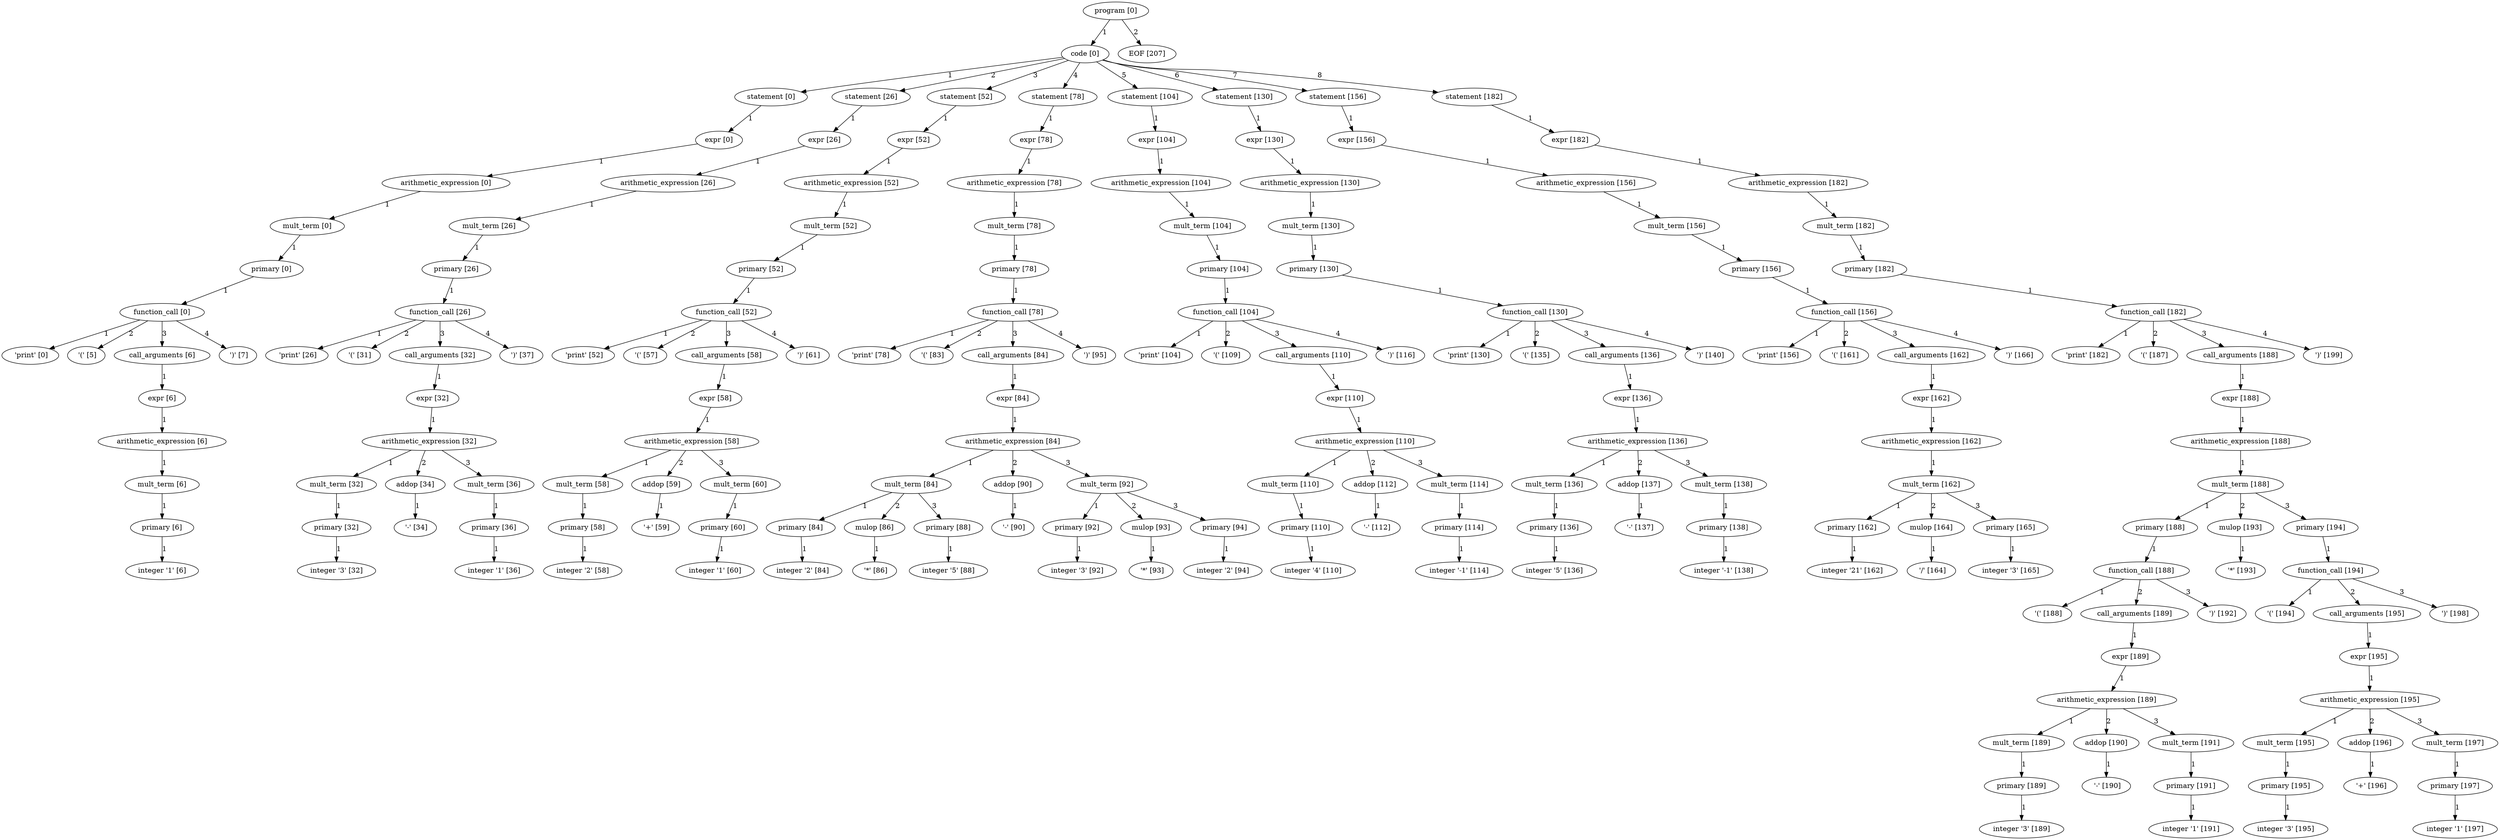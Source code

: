 digraph arpeggio_graph {
2612832493928 [label="program [0]"];
2612832493928->2612832191832 [label="1"]

2612832191832 [label="code [0]"];
2612832191832->2612832209080 [label="1"]

2612832209080 [label="statement [0]"];
2612832209080->2612832208936 [label="1"]

2612832208936 [label="expr [0]"];
2612832208936->2612832208792 [label="1"]

2612832208792 [label="arithmetic_expression [0]"];
2612832208792->2612832208648 [label="1"]

2612832208648 [label="mult_term [0]"];
2612832208648->2612832208504 [label="1"]

2612832208504 [label="primary [0]"];
2612832208504->2612832208360 [label="1"]

2612832208360 [label="function_call [0]"];
2612832208360->2612831867976 [label="1"]

2612831867976 [label=" 'print' [0]"];
2612832208360->2612831869256 [label="2"]

2612831869256 [label=" '(' [5]"];
2612832208360->2612832208216 [label="3"]

2612832208216 [label="call_arguments [6]"];
2612832208216->2612832208072 [label="1"]

2612832208072 [label="expr [6]"];
2612832208072->2612832207928 [label="1"]

2612832207928 [label="arithmetic_expression [6]"];
2612832207928->2612832207784 [label="1"]

2612832207784 [label="mult_term [6]"];
2612832207784->2612832207640 [label="1"]

2612832207640 [label="primary [6]"];
2612832207640->2612831869512 [label="1"]

2612831869512 [label="integer '1' [6]"];
2612832208360->2612831869640 [label="4"]

2612831869640 [label=" ')' [7]"];
2612832191832->2612832314424 [label="2"]

2612832314424 [label="statement [26]"];
2612832314424->2612832314280 [label="1"]

2612832314280 [label="expr [26]"];
2612832314280->2612832314136 [label="1"]

2612832314136 [label="arithmetic_expression [26]"];
2612832314136->2612832313992 [label="1"]

2612832313992 [label="mult_term [26]"];
2612832313992->2612832313848 [label="1"]

2612832313848 [label="primary [26]"];
2612832313848->2612832313704 [label="1"]

2612832313704 [label="function_call [26]"];
2612832313704->2612831869768 [label="1"]

2612831869768 [label=" 'print' [26]"];
2612832313704->2612831868872 [label="2"]

2612831868872 [label=" '(' [31]"];
2612832313704->2612832313560 [label="3"]

2612832313560 [label="call_arguments [32]"];
2612832313560->2612832313416 [label="1"]

2612832313416 [label="expr [32]"];
2612832313416->2612832210808 [label="1"]

2612832210808 [label="arithmetic_expression [32]"];
2612832210808->2612832210232 [label="1"]

2612832210232 [label="mult_term [32]"];
2612832210232->2612832210088 [label="1"]

2612832210088 [label="primary [32]"];
2612832210088->2612831870664 [label="1"]

2612831870664 [label="integer '3' [32]"];
2612832210808->2612832210376 [label="2"]

2612832210376 [label="addop [34]"];
2612832210376->2612831870792 [label="1"]

2612831870792 [label=" '-' [34]"];
2612832210808->2612832210664 [label="3"]

2612832210664 [label="mult_term [36]"];
2612832210664->2612832210520 [label="1"]

2612832210520 [label="primary [36]"];
2612832210520->2612832309320 [label="1"]

2612832309320 [label="integer '1' [36]"];
2612832313704->2612832309448 [label="4"]

2612832309448 [label=" ')' [37]"];
2612832191832->2612832316440 [label="3"]

2612832316440 [label="statement [52]"];
2612832316440->2612832316296 [label="1"]

2612832316296 [label="expr [52]"];
2612832316296->2612832316152 [label="1"]

2612832316152 [label="arithmetic_expression [52]"];
2612832316152->2612832316008 [label="1"]

2612832316008 [label="mult_term [52]"];
2612832316008->2612832315864 [label="1"]

2612832315864 [label="primary [52]"];
2612832315864->2612832315720 [label="1"]

2612832315720 [label="function_call [52]"];
2612832315720->2612831869384 [label="1"]

2612831869384 [label=" 'print' [52]"];
2612832315720->2612831869896 [label="2"]

2612831869896 [label=" '(' [57]"];
2612832315720->2612832315576 [label="3"]

2612832315576 [label="call_arguments [58]"];
2612832315576->2612832315432 [label="1"]

2612832315432 [label="expr [58]"];
2612832315432->2612832315288 [label="1"]

2612832315288 [label="arithmetic_expression [58]"];
2612832315288->2612832314712 [label="1"]

2612832314712 [label="mult_term [58]"];
2612832314712->2612832314568 [label="1"]

2612832314568 [label="primary [58]"];
2612832314568->2612832309960 [label="1"]

2612832309960 [label="integer '2' [58]"];
2612832315288->2612832314856 [label="2"]

2612832314856 [label="addop [59]"];
2612832314856->2612832310088 [label="1"]

2612832310088 [label=" '+' [59]"];
2612832315288->2612832315144 [label="3"]

2612832315144 [label="mult_term [60]"];
2612832315144->2612832315000 [label="1"]

2612832315000 [label="primary [60]"];
2612832315000->2612832310216 [label="1"]

2612832310216 [label="integer '1' [60]"];
2612832315720->2612832310344 [label="4"]

2612832310344 [label=" ')' [61]"];
2612832191832->2612832287480 [label="4"]

2612832287480 [label="statement [78]"];
2612832287480->2612832287336 [label="1"]

2612832287336 [label="expr [78]"];
2612832287336->2612832287192 [label="1"]

2612832287192 [label="arithmetic_expression [78]"];
2612832287192->2612832287048 [label="1"]

2612832287048 [label="mult_term [78]"];
2612832287048->2612832286904 [label="1"]

2612832286904 [label="primary [78]"];
2612832286904->2612832286760 [label="1"]

2612832286760 [label="function_call [78]"];
2612832286760->2612831870152 [label="1"]

2612831870152 [label=" 'print' [78]"];
2612832286760->2612831869000 [label="2"]

2612831869000 [label=" '(' [83]"];
2612832286760->2612832286616 [label="3"]

2612832286616 [label="call_arguments [84]"];
2612832286616->2612832286472 [label="1"]

2612832286472 [label="expr [84]"];
2612832286472->2612832286328 [label="1"]

2612832286328 [label="arithmetic_expression [84]"];
2612832286328->2612832285464 [label="1"]

2612832285464 [label="mult_term [84]"];
2612832285464->2612832285032 [label="1"]

2612832285032 [label="primary [84]"];
2612832285032->2612832311880 [label="1"]

2612832311880 [label="integer '2' [84]"];
2612832285464->2612832285176 [label="2"]

2612832285176 [label="mulop [86]"];
2612832285176->2612832312008 [label="1"]

2612832312008 [label=" '*' [86]"];
2612832285464->2612832285320 [label="3"]

2612832285320 [label="primary [88]"];
2612832285320->2612832312136 [label="1"]

2612832312136 [label="integer '5' [88]"];
2612832286328->2612832285608 [label="2"]

2612832285608 [label="addop [90]"];
2612832285608->2612832312264 [label="1"]

2612832312264 [label=" '-' [90]"];
2612832286328->2612832286184 [label="3"]

2612832286184 [label="mult_term [92]"];
2612832286184->2612832285752 [label="1"]

2612832285752 [label="primary [92]"];
2612832285752->2612832312392 [label="1"]

2612832312392 [label="integer '3' [92]"];
2612832286184->2612832285896 [label="2"]

2612832285896 [label="mulop [93]"];
2612832285896->2612832312520 [label="1"]

2612832312520 [label=" '*' [93]"];
2612832286184->2612832286040 [label="3"]

2612832286040 [label="primary [94]"];
2612832286040->2612832312648 [label="1"]

2612832312648 [label="integer '2' [94]"];
2612832286760->2612832312776 [label="4"]

2612832312776 [label=" ')' [95]"];
2612832191832->2612832288344 [label="5"]

2612832288344 [label="statement [104]"];
2612832288344->2612832288200 [label="1"]

2612832288200 [label="expr [104]"];
2612832288200->2612832288056 [label="1"]

2612832288056 [label="arithmetic_expression [104]"];
2612832288056->2612832287912 [label="1"]

2612832287912 [label="mult_term [104]"];
2612832287912->2612832287768 [label="1"]

2612832287768 [label="primary [104]"];
2612832287768->2612832287624 [label="1"]

2612832287624 [label="function_call [104]"];
2612832287624->2612831870408 [label="1"]

2612831870408 [label=" 'print' [104]"];
2612832287624->2612831870536 [label="2"]

2612831870536 [label=" '(' [109]"];
2612832287624->2612832284744 [label="3"]

2612832284744 [label="call_arguments [110]"];
2612832284744->2612832284888 [label="1"]

2612832284888 [label="expr [110]"];
2612832284888->2612832184648 [label="1"]

2612832184648 [label="arithmetic_expression [110]"];
2612832184648->2612832183784 [label="1"]

2612832183784 [label="mult_term [110]"];
2612832183784->2612832185656 [label="1"]

2612832185656 [label="primary [110]"];
2612832185656->2612832311240 [label="1"]

2612832311240 [label="integer '4' [110]"];
2612832184648->2612832182488 [label="2"]

2612832182488 [label="addop [112]"];
2612832182488->2612832311368 [label="1"]

2612832311368 [label=" '-' [112]"];
2612832184648->2612832182344 [label="3"]

2612832182344 [label="mult_term [114]"];
2612832182344->2612832185224 [label="1"]

2612832185224 [label="primary [114]"];
2612832185224->2612832310472 [label="1"]

2612832310472 [label="integer '-1' [114]"];
2612832287624->2612832309704 [label="4"]

2612832309704 [label=" ')' [116]"];
2612832191832->2612832327288 [label="6"]

2612832327288 [label="statement [130]"];
2612832327288->2612832327144 [label="1"]

2612832327144 [label="expr [130]"];
2612832327144->2612832327000 [label="1"]

2612832327000 [label="arithmetic_expression [130]"];
2612832327000->2612832326856 [label="1"]

2612832326856 [label="mult_term [130]"];
2612832326856->2612832326712 [label="1"]

2612832326712 [label="primary [130]"];
2612832326712->2612832326568 [label="1"]

2612832326568 [label="function_call [130]"];
2612832326568->2612831870024 [label="1"]

2612831870024 [label=" 'print' [130]"];
2612832326568->2612832311624 [label="2"]

2612832311624 [label=" '(' [135]"];
2612832326568->2612832326424 [label="3"]

2612832326424 [label="call_arguments [136]"];
2612832326424->2612832326280 [label="1"]

2612832326280 [label="expr [136]"];
2612832326280->2612832326136 [label="1"]

2612832326136 [label="arithmetic_expression [136]"];
2612832326136->2612832288632 [label="1"]

2612832288632 [label="mult_term [136]"];
2612832288632->2612832288488 [label="1"]

2612832288488 [label="primary [136]"];
2612832288488->2612832313160 [label="1"]

2612832313160 [label="integer '5' [136]"];
2612832326136->2612832325704 [label="2"]

2612832325704 [label="addop [137]"];
2612832325704->2612832321608 [label="1"]

2612832321608 [label=" '-' [137]"];
2612832326136->2612832325992 [label="3"]

2612832325992 [label="mult_term [138]"];
2612832325992->2612832325848 [label="1"]

2612832325848 [label="primary [138]"];
2612832325848->2612832321736 [label="1"]

2612832321736 [label="integer '-1' [138]"];
2612832326568->2612832321864 [label="4"]

2612832321864 [label=" ')' [140]"];
2612832191832->2612832328872 [label="7"]

2612832328872 [label="statement [156]"];
2612832328872->2612832328728 [label="1"]

2612832328728 [label="expr [156]"];
2612832328728->2612832328584 [label="1"]

2612832328584 [label="arithmetic_expression [156]"];
2612832328584->2612832328440 [label="1"]

2612832328440 [label="mult_term [156]"];
2612832328440->2612832328296 [label="1"]

2612832328296 [label="primary [156]"];
2612832328296->2612832328152 [label="1"]

2612832328152 [label="function_call [156]"];
2612832328152->2612832309832 [label="1"]

2612832309832 [label=" 'print' [156]"];
2612832328152->2612832310600 [label="2"]

2612832310600 [label=" '(' [161]"];
2612832328152->2612832328008 [label="3"]

2612832328008 [label="call_arguments [162]"];
2612832328008->2612832327864 [label="1"]

2612832327864 [label="expr [162]"];
2612832327864->2612832327720 [label="1"]

2612832327720 [label="arithmetic_expression [162]"];
2612832327720->2612832327576 [label="1"]

2612832327576 [label="mult_term [162]"];
2612832327576->2612832209368 [label="1"]

2612832209368 [label="primary [162]"];
2612832209368->2612832322376 [label="1"]

2612832322376 [label="integer '21' [162]"];
2612832327576->2612832209944 [label="2"]

2612832209944 [label="mulop [164]"];
2612832209944->2612832322504 [label="1"]

2612832322504 [label=" '/' [164]"];
2612832327576->2612832327432 [label="3"]

2612832327432 [label="primary [165]"];
2612832327432->2612832322632 [label="1"]

2612832322632 [label="integer '3' [165]"];
2612832328152->2612832322760 [label="4"]

2612832322760 [label=" ')' [166]"];
2612832191832->2612832493784 [label="8"]

2612832493784 [label="statement [182]"];
2612832493784->2612832493640 [label="1"]

2612832493640 [label="expr [182]"];
2612832493640->2612832431992 [label="1"]

2612832431992 [label="arithmetic_expression [182]"];
2612832431992->2612832431848 [label="1"]

2612832431848 [label="mult_term [182]"];
2612832431848->2612832431704 [label="1"]

2612832431704 [label="primary [182]"];
2612832431704->2612832431560 [label="1"]

2612832431560 [label="function_call [182]"];
2612832431560->2612832310984 [label="1"]

2612832310984 [label=" 'print' [182]"];
2612832431560->2612832310728 [label="2"]

2612832310728 [label=" '(' [187]"];
2612832431560->2612832431416 [label="3"]

2612832431416 [label="call_arguments [188]"];
2612832431416->2612832431272 [label="1"]

2612832431272 [label="expr [188]"];
2612832431272->2612832431128 [label="1"]

2612832431128 [label="arithmetic_expression [188]"];
2612832431128->2612832430984 [label="1"]

2612832430984 [label="mult_term [188]"];
2612832430984->2612832428392 [label="1"]

2612832428392 [label="primary [188]"];
2612832428392->2612832428248 [label="1"]

2612832428248 [label="function_call [188]"];
2612832428248->2612832379464 [label="1"]

2612832379464 [label=" '(' [188]"];
2612832428248->2612832428104 [label="2"]

2612832428104 [label="call_arguments [189]"];
2612832428104->2612832362360 [label="1"]

2612832362360 [label="expr [189]"];
2612832362360->2612832362216 [label="1"]

2612832362216 [label="arithmetic_expression [189]"];
2612832362216->2612832361640 [label="1"]

2612832361640 [label="mult_term [189]"];
2612832361640->2612832361496 [label="1"]

2612832361496 [label="primary [189]"];
2612832361496->2612832379976 [label="1"]

2612832379976 [label="integer '3' [189]"];
2612832362216->2612832361784 [label="2"]

2612832361784 [label="addop [190]"];
2612832361784->2612832380104 [label="1"]

2612832380104 [label=" '-' [190]"];
2612832362216->2612832362072 [label="3"]

2612832362072 [label="mult_term [191]"];
2612832362072->2612832361928 [label="1"]

2612832361928 [label="primary [191]"];
2612832361928->2612832380232 [label="1"]

2612832380232 [label="integer '1' [191]"];
2612832428248->2612832380360 [label="3"]

2612832380360 [label=" ')' [192]"];
2612832430984->2612832428536 [label="2"]

2612832428536 [label="mulop [193]"];
2612832428536->2612832380488 [label="1"]

2612832380488 [label=" '*' [193]"];
2612832430984->2612832430840 [label="3"]

2612832430840 [label="primary [194]"];
2612832430840->2612832430696 [label="1"]

2612832430696 [label="function_call [194]"];
2612832430696->2612832380616 [label="1"]

2612832380616 [label=" '(' [194]"];
2612832430696->2612832430552 [label="2"]

2612832430552 [label="call_arguments [195]"];
2612832430552->2612832430408 [label="1"]

2612832430408 [label="expr [195]"];
2612832430408->2612832430264 [label="1"]

2612832430264 [label="arithmetic_expression [195]"];
2612832430264->2612832429688 [label="1"]

2612832429688 [label="mult_term [195]"];
2612832429688->2612832429544 [label="1"]

2612832429544 [label="primary [195]"];
2612832429544->2612832381128 [label="1"]

2612832381128 [label="integer '3' [195]"];
2612832430264->2612832429832 [label="2"]

2612832429832 [label="addop [196]"];
2612832429832->2612832381256 [label="1"]

2612832381256 [label=" '+' [196]"];
2612832430264->2612832430120 [label="3"]

2612832430120 [label="mult_term [197]"];
2612832430120->2612832429976 [label="1"]

2612832429976 [label="primary [197]"];
2612832429976->2612832381384 [label="1"]

2612832381384 [label="integer '1' [197]"];
2612832430696->2612832381512 [label="3"]

2612832381512 [label=" ')' [198]"];
2612832431560->2612832381640 [label="4"]

2612832381640 [label=" ')' [199]"];
2612832493928->2612832381768 [label="2"]

2612832381768 [label="EOF [207]"];
}